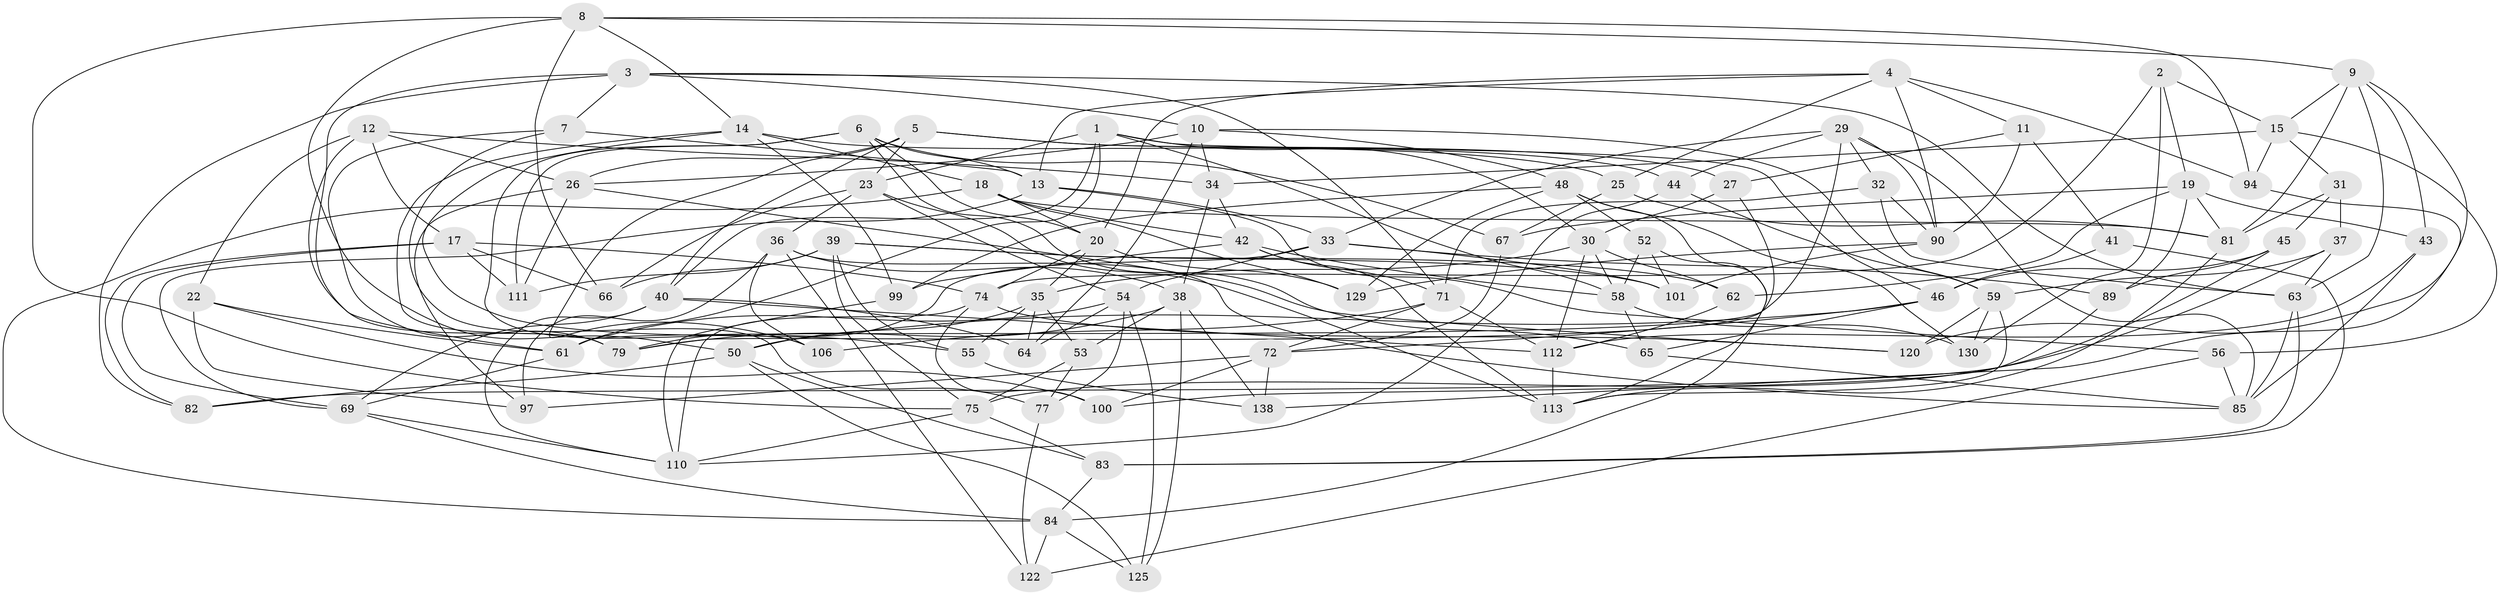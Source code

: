 // Generated by graph-tools (version 1.1) at 2025/52/02/27/25 19:52:28]
// undirected, 88 vertices, 224 edges
graph export_dot {
graph [start="1"]
  node [color=gray90,style=filled];
  1 [super="+126"];
  2;
  3 [super="+21"];
  4 [super="+107"];
  5 [super="+73"];
  6 [super="+88"];
  7;
  8 [super="+78"];
  9 [super="+108"];
  10 [super="+70"];
  11;
  12 [super="+28"];
  13 [super="+24"];
  14 [super="+16"];
  15 [super="+47"];
  17 [super="+116"];
  18 [super="+123"];
  19 [super="+135"];
  20 [super="+93"];
  22;
  23 [super="+136"];
  25;
  26 [super="+68"];
  27;
  29 [super="+115"];
  30 [super="+102"];
  31;
  32;
  33 [super="+103"];
  34 [super="+80"];
  35 [super="+76"];
  36 [super="+57"];
  37;
  38 [super="+134"];
  39 [super="+95"];
  40 [super="+131"];
  41;
  42 [super="+86"];
  43;
  44;
  45;
  46 [super="+49"];
  48 [super="+51"];
  50 [super="+121"];
  52;
  53;
  54 [super="+119"];
  55;
  56;
  58 [super="+104"];
  59 [super="+60"];
  61 [super="+118"];
  62;
  63 [super="+133"];
  64;
  65;
  66;
  67;
  69 [super="+92"];
  71 [super="+98"];
  72 [super="+117"];
  74 [super="+105"];
  75 [super="+96"];
  77;
  79 [super="+127"];
  81 [super="+91"];
  82;
  83 [super="+109"];
  84 [super="+87"];
  85 [super="+124"];
  89;
  90 [super="+114"];
  94;
  97;
  99;
  100;
  101;
  106;
  110 [super="+132"];
  111;
  112 [super="+137"];
  113 [super="+128"];
  120;
  122;
  125;
  129;
  130;
  138;
  1 -- 30;
  1 -- 40;
  1 -- 23;
  1 -- 58;
  1 -- 61;
  1 -- 46;
  2 -- 74;
  2 -- 15;
  2 -- 19;
  2 -- 130;
  3 -- 63;
  3 -- 82;
  3 -- 61;
  3 -- 7;
  3 -- 10;
  3 -- 71;
  4 -- 94;
  4 -- 11;
  4 -- 25;
  4 -- 13;
  4 -- 20;
  4 -- 90;
  5 -- 27;
  5 -- 106;
  5 -- 23;
  5 -- 26;
  5 -- 44;
  5 -- 40;
  6 -- 65;
  6 -- 106;
  6 -- 67;
  6 -- 111;
  6 -- 13;
  6 -- 20;
  7 -- 79;
  7 -- 13;
  7 -- 77;
  8 -- 66;
  8 -- 75;
  8 -- 94;
  8 -- 9;
  8 -- 50;
  8 -- 14;
  9 -- 120;
  9 -- 63;
  9 -- 81;
  9 -- 43;
  9 -- 15;
  10 -- 26;
  10 -- 64;
  10 -- 48;
  10 -- 59;
  10 -- 34;
  11 -- 90;
  11 -- 41;
  11 -- 27;
  12 -- 79;
  12 -- 17;
  12 -- 26;
  12 -- 34 [weight=2];
  12 -- 22;
  13 -- 56;
  13 -- 69;
  13 -- 33;
  14 -- 18;
  14 -- 99;
  14 -- 55;
  14 -- 25;
  14 -- 79;
  15 -- 94;
  15 -- 56;
  15 -- 34;
  15 -- 31;
  17 -- 82;
  17 -- 111;
  17 -- 66;
  17 -- 74;
  17 -- 69;
  18 -- 84;
  18 -- 81;
  18 -- 129;
  18 -- 20;
  18 -- 42;
  19 -- 89;
  19 -- 81;
  19 -- 67;
  19 -- 43;
  19 -- 62;
  20 -- 35;
  20 -- 74;
  20 -- 129;
  22 -- 100;
  22 -- 97;
  22 -- 61;
  23 -- 66;
  23 -- 54;
  23 -- 113;
  23 -- 36;
  25 -- 67;
  25 -- 81;
  26 -- 120;
  26 -- 97;
  26 -- 111;
  27 -- 30;
  27 -- 79;
  29 -- 90;
  29 -- 44;
  29 -- 33;
  29 -- 32;
  29 -- 61;
  29 -- 85;
  30 -- 58;
  30 -- 62;
  30 -- 35;
  30 -- 112;
  31 -- 37;
  31 -- 45;
  31 -- 81;
  32 -- 71;
  32 -- 63;
  32 -- 90;
  33 -- 101;
  33 -- 54;
  33 -- 89;
  33 -- 79;
  34 -- 38;
  34 -- 42;
  35 -- 50;
  35 -- 53;
  35 -- 64;
  35 -- 55;
  36 -- 85;
  36 -- 97;
  36 -- 106;
  36 -- 122;
  36 -- 38;
  37 -- 82;
  37 -- 63;
  37 -- 59;
  38 -- 125;
  38 -- 138;
  38 -- 53;
  38 -- 79;
  39 -- 55;
  39 -- 101;
  39 -- 111;
  39 -- 66;
  39 -- 75;
  39 -- 62;
  40 -- 69;
  40 -- 64;
  40 -- 112;
  40 -- 110;
  41 -- 83 [weight=2];
  41 -- 46;
  42 -- 99;
  42 -- 113;
  42 -- 71;
  42 -- 58;
  43 -- 112;
  43 -- 85;
  44 -- 59;
  44 -- 110;
  45 -- 89;
  45 -- 46;
  45 -- 75;
  46 -- 72;
  46 -- 65;
  46 -- 50;
  48 -- 99;
  48 -- 130;
  48 -- 129;
  48 -- 113;
  48 -- 52;
  50 -- 125;
  50 -- 83;
  50 -- 82;
  52 -- 84;
  52 -- 101;
  52 -- 58;
  53 -- 77;
  53 -- 75;
  54 -- 77;
  54 -- 61;
  54 -- 64;
  54 -- 125;
  55 -- 138;
  56 -- 122;
  56 -- 85;
  58 -- 65;
  58 -- 130;
  59 -- 113;
  59 -- 120;
  59 -- 130;
  61 -- 69;
  62 -- 112;
  63 -- 85;
  63 -- 83;
  65 -- 85;
  67 -- 72;
  69 -- 84;
  69 -- 110;
  71 -- 106;
  71 -- 112;
  71 -- 72;
  72 -- 100;
  72 -- 97;
  72 -- 138;
  74 -- 110;
  74 -- 100;
  74 -- 120;
  75 -- 83;
  75 -- 110;
  77 -- 122;
  81 -- 113;
  83 -- 84;
  84 -- 122;
  84 -- 125;
  89 -- 100;
  90 -- 101;
  90 -- 129;
  94 -- 138;
  99 -- 110;
  112 -- 113;
}
